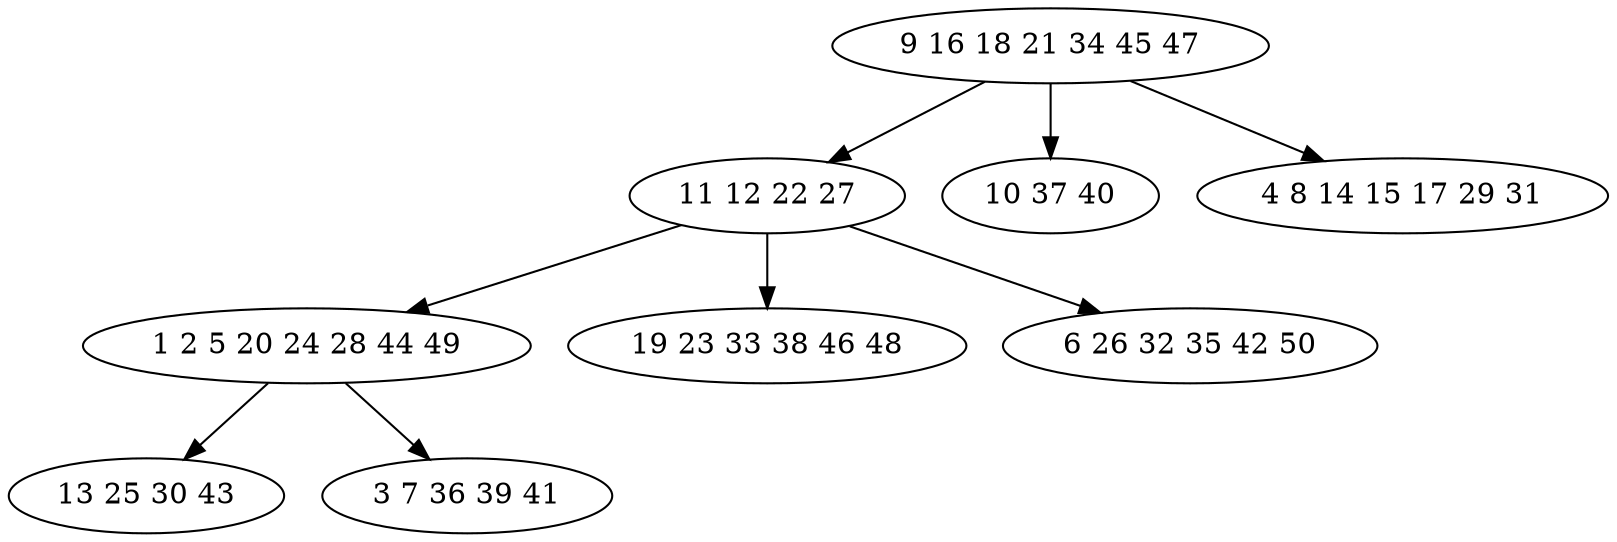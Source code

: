 digraph true_tree {
	"0" -> "1"
	"0" -> "2"
	"0" -> "3"
	"1" -> "4"
	"1" -> "5"
	"1" -> "6"
	"4" -> "7"
	"4" -> "8"
	"0" [label="9 16 18 21 34 45 47"];
	"1" [label="11 12 22 27"];
	"2" [label="10 37 40"];
	"3" [label="4 8 14 15 17 29 31"];
	"4" [label="1 2 5 20 24 28 44 49"];
	"5" [label="19 23 33 38 46 48"];
	"6" [label="6 26 32 35 42 50"];
	"7" [label="13 25 30 43"];
	"8" [label="3 7 36 39 41"];
}
